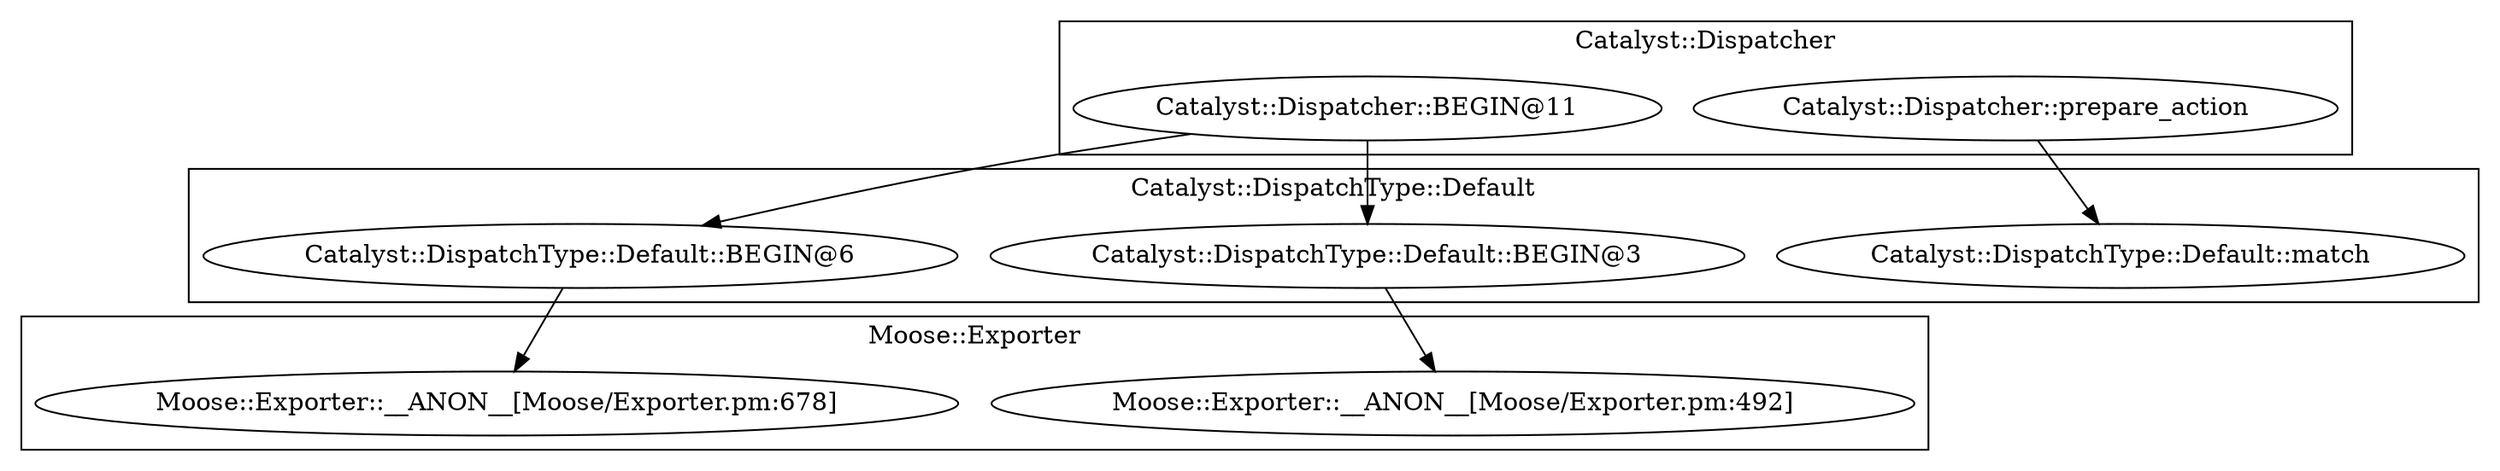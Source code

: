 digraph {
graph [overlap=false]
subgraph cluster_Catalyst_Dispatcher {
	label="Catalyst::Dispatcher";
	"Catalyst::Dispatcher::prepare_action";
	"Catalyst::Dispatcher::BEGIN@11";
}
subgraph cluster_Catalyst_DispatchType_Default {
	label="Catalyst::DispatchType::Default";
	"Catalyst::DispatchType::Default::BEGIN@3";
	"Catalyst::DispatchType::Default::match";
	"Catalyst::DispatchType::Default::BEGIN@6";
}
subgraph cluster_Moose_Exporter {
	label="Moose::Exporter";
	"Moose::Exporter::__ANON__[Moose/Exporter.pm:492]";
	"Moose::Exporter::__ANON__[Moose/Exporter.pm:678]";
}
"Catalyst::Dispatcher::BEGIN@11" -> "Catalyst::DispatchType::Default::BEGIN@6";
"Catalyst::DispatchType::Default::BEGIN@6" -> "Moose::Exporter::__ANON__[Moose/Exporter.pm:678]";
"Catalyst::DispatchType::Default::BEGIN@3" -> "Moose::Exporter::__ANON__[Moose/Exporter.pm:492]";
"Catalyst::Dispatcher::BEGIN@11" -> "Catalyst::DispatchType::Default::BEGIN@3";
"Catalyst::Dispatcher::prepare_action" -> "Catalyst::DispatchType::Default::match";
}
